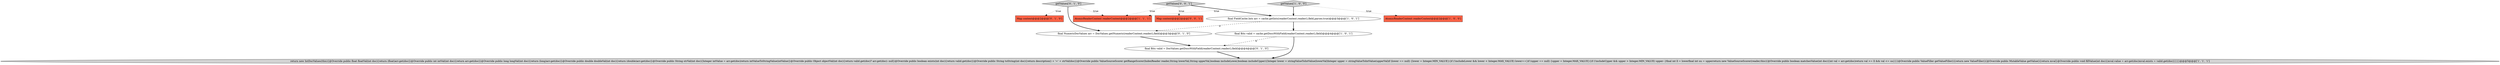digraph {
3 [style = filled, label = "final FieldCache.Ints arr = cache.getInts(readerContext.reader(),field,parser,true)@@@3@@@['1', '0', '1']", fillcolor = white, shape = ellipse image = "AAA0AAABBB1BBB"];
10 [style = filled, label = "getValues['0', '0', '1']", fillcolor = lightgray, shape = diamond image = "AAA0AAABBB3BBB"];
0 [style = filled, label = "getValues['1', '0', '0']", fillcolor = lightgray, shape = diamond image = "AAA0AAABBB1BBB"];
6 [style = filled, label = "Map context@@@2@@@['0', '1', '0']", fillcolor = tomato, shape = box image = "AAA0AAABBB2BBB"];
5 [style = filled, label = "AtomicReaderContext readerContext@@@2@@@['1', '1', '1']", fillcolor = tomato, shape = box image = "AAA0AAABBB1BBB"];
1 [style = filled, label = "final Bits valid = cache.getDocsWithField(readerContext.reader(),field)@@@4@@@['1', '0', '1']", fillcolor = white, shape = ellipse image = "AAA0AAABBB1BBB"];
7 [style = filled, label = "final NumericDocValues arr = DocValues.getNumeric(readerContext.reader(),field)@@@3@@@['0', '1', '0']", fillcolor = white, shape = ellipse image = "AAA1AAABBB2BBB"];
8 [style = filled, label = "final Bits valid = DocValues.getDocsWithField(readerContext.reader(),field)@@@4@@@['0', '1', '0']", fillcolor = white, shape = ellipse image = "AAA1AAABBB2BBB"];
9 [style = filled, label = "getValues['0', '1', '0']", fillcolor = lightgray, shape = diamond image = "AAA0AAABBB2BBB"];
11 [style = filled, label = "Map context@@@2@@@['0', '0', '1']", fillcolor = tomato, shape = box image = "AAA0AAABBB3BBB"];
4 [style = filled, label = "AtomicReaderContext readerContext@@@2@@@['1', '0', '0']", fillcolor = tomato, shape = box image = "AAA0AAABBB1BBB"];
2 [style = filled, label = "return new IntDocValues(this){@Override public float floatVal(int doc){return (float)arr.get(doc)}@Override public int intVal(int doc){return arr.get(doc)}@Override public long longVal(int doc){return (long)arr.get(doc)}@Override public double doubleVal(int doc){return (double)arr.get(doc)}@Override public String strVal(int doc){Integer intValue = arr.get(doc)return intValueToStringValue(intValue)}@Override public Object objectVal(int doc){return valid.get(doc)? arr.get(doc): null}@Override public boolean exists(int doc){return valid.get(doc)}@Override public String toString(int doc){return description() + '=' + strVal(doc)}@Override public ValueSourceScorer getRangeScorer(IndexReader reader,String lowerVal,String upperVal,boolean includeLower,boolean includeUpper){Integer lower = stringValueToIntValue(lowerVal)Integer upper = stringValueToIntValue(upperVal)if (lower == null) {lower = Integer.MIN_VALUE}{if (!includeLower && lower < Integer.MAX_VALUE) lower++}if (upper == null) {upper = Integer.MAX_VALUE}{if (!includeUpper && upper > Integer.MIN_VALUE) upper--}final int ll = lowerfinal int uu = upperreturn new ValueSourceScorer(reader,this){@Override public boolean matchesValue(int doc){int val = arr.get(doc)return val >= ll && val <= uu}}}@Override public ValueFiller getValueFiller(){return new ValueFiller(){@Override public MutableValue getValue(){return mval}@Override public void fillValue(int doc){mval.value = arr.get(doc)mval.exists = valid.get(doc)}}}}@@@5@@@['1', '1', '1']", fillcolor = lightgray, shape = ellipse image = "AAA0AAABBB1BBB"];
10->3 [style = bold, label=""];
8->2 [style = bold, label=""];
0->4 [style = dotted, label="true"];
7->8 [style = bold, label=""];
10->11 [style = dotted, label="true"];
0->3 [style = bold, label=""];
1->8 [style = dashed, label="0"];
9->5 [style = dotted, label="true"];
1->2 [style = bold, label=""];
3->7 [style = dashed, label="0"];
9->6 [style = dotted, label="true"];
3->1 [style = bold, label=""];
10->5 [style = dotted, label="true"];
0->5 [style = dotted, label="true"];
9->7 [style = bold, label=""];
}
